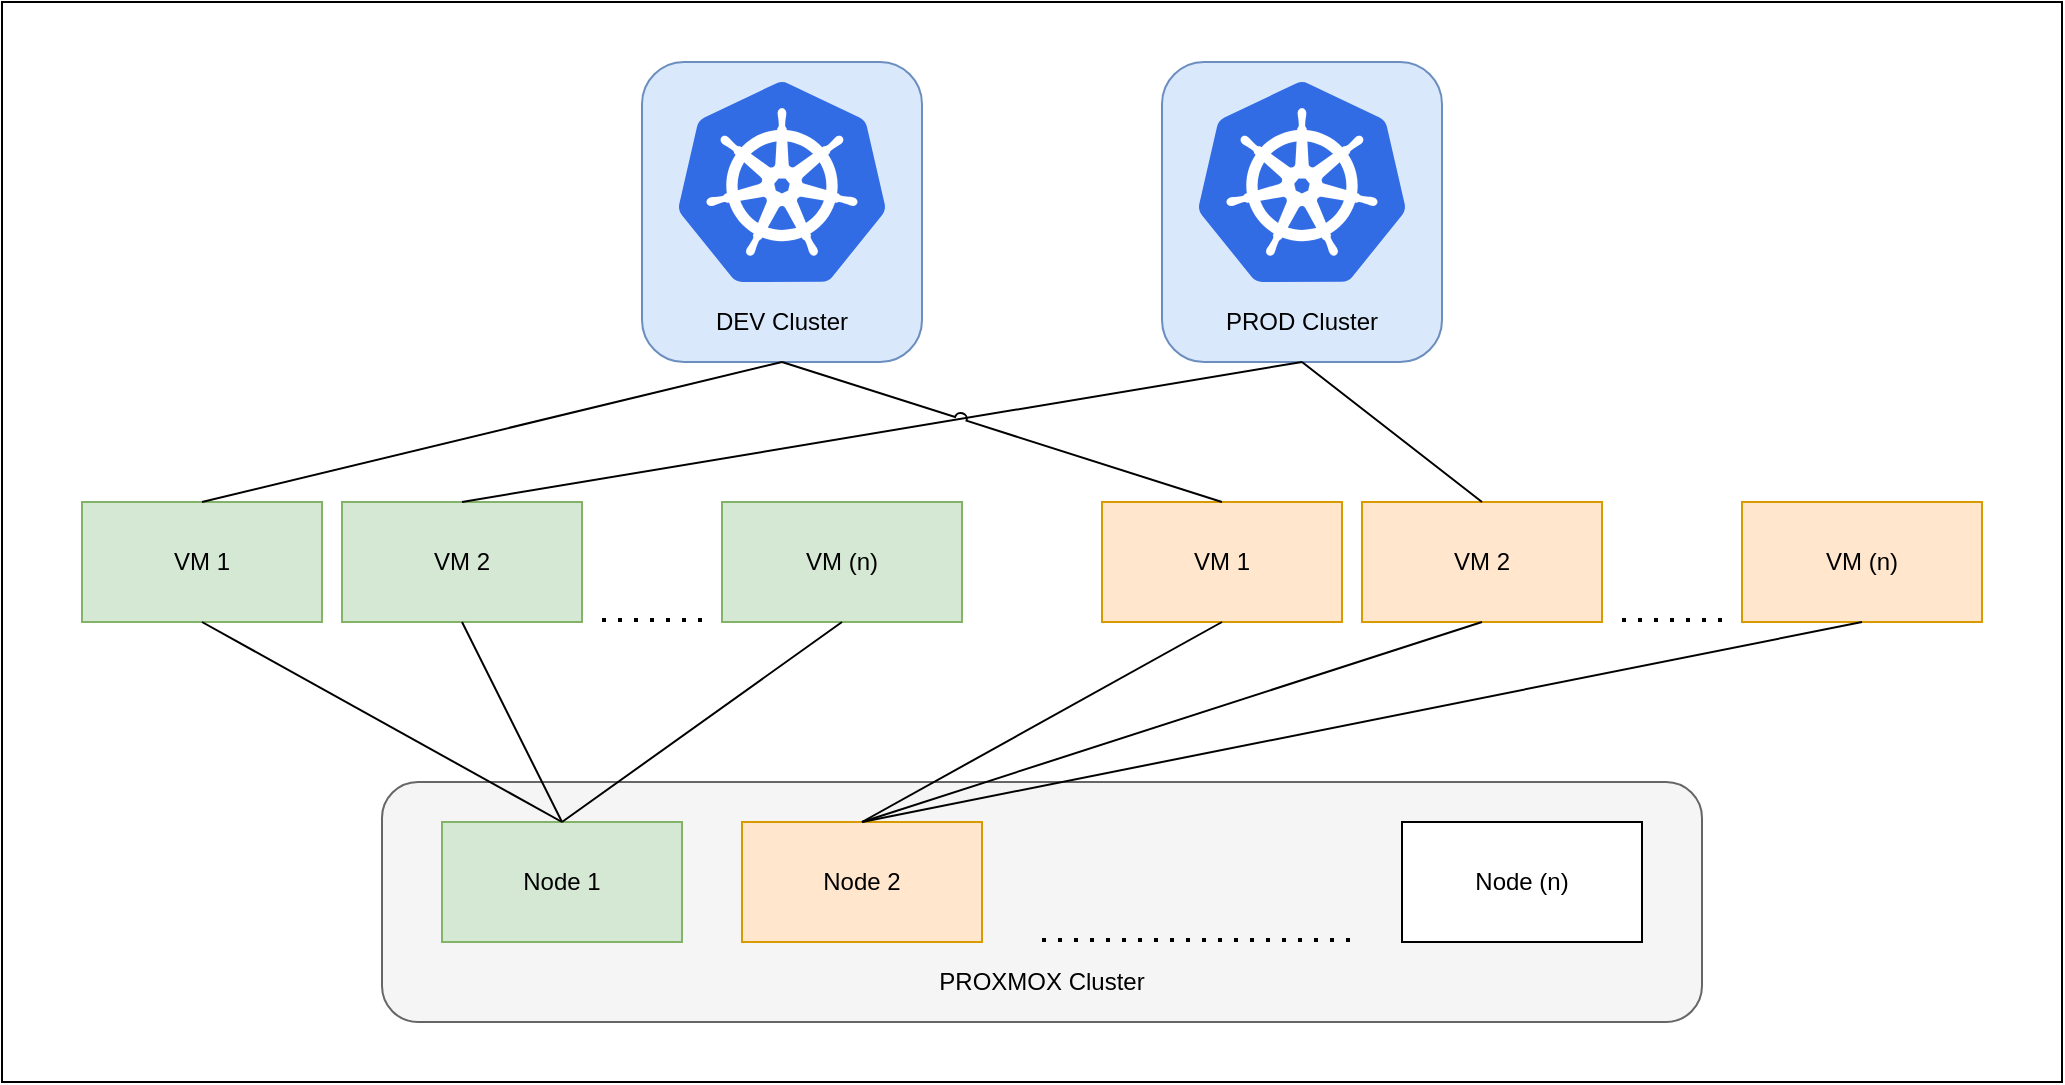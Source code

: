 <mxfile version="13.10.4" type="github">
  <diagram id="lau3yiIXBi-KjJQag710" name="Page-1">
    <mxGraphModel dx="2272" dy="762" grid="1" gridSize="10" guides="1" tooltips="1" connect="1" arrows="1" fold="1" page="1" pageScale="1" pageWidth="850" pageHeight="1100" math="0" shadow="0">
      <root>
        <mxCell id="0" />
        <mxCell id="1" parent="0" />
        <mxCell id="TozDLoLdGCSp8XVbK61G-3" value="" style="rounded=0;whiteSpace=wrap;html=1;" vertex="1" parent="1">
          <mxGeometry x="-110" y="500" width="1030" height="540" as="geometry" />
        </mxCell>
        <mxCell id="Lcr_79089u36eCl_vuPX-49" value="" style="rounded=1;whiteSpace=wrap;html=1;fillColor=#dae8fc;strokeColor=#6c8ebf;" parent="1" vertex="1">
          <mxGeometry x="210" y="530" width="140" height="150" as="geometry" />
        </mxCell>
        <mxCell id="Lcr_79089u36eCl_vuPX-1" value="" style="rounded=1;whiteSpace=wrap;html=1;fillColor=#f5f5f5;strokeColor=#666666;fontColor=#333333;" parent="1" vertex="1">
          <mxGeometry x="80" y="890" width="660" height="120" as="geometry" />
        </mxCell>
        <mxCell id="Lcr_79089u36eCl_vuPX-2" value="Node 1" style="rounded=0;whiteSpace=wrap;html=1;fillColor=#d5e8d4;strokeColor=#82b366;" parent="1" vertex="1">
          <mxGeometry x="110" y="910" width="120" height="60" as="geometry" />
        </mxCell>
        <mxCell id="Lcr_79089u36eCl_vuPX-3" value="Node 2" style="rounded=0;whiteSpace=wrap;html=1;fillColor=#ffe6cc;strokeColor=#d79b00;" parent="1" vertex="1">
          <mxGeometry x="260" y="910" width="120" height="60" as="geometry" />
        </mxCell>
        <mxCell id="Lcr_79089u36eCl_vuPX-5" value="" style="endArrow=none;dashed=1;html=1;dashPattern=1 3;strokeWidth=2;" parent="1" edge="1">
          <mxGeometry width="50" height="50" relative="1" as="geometry">
            <mxPoint x="410" y="969" as="sourcePoint" />
            <mxPoint x="570" y="969" as="targetPoint" />
          </mxGeometry>
        </mxCell>
        <mxCell id="Lcr_79089u36eCl_vuPX-7" value="Node (n)" style="rounded=0;whiteSpace=wrap;html=1;" parent="1" vertex="1">
          <mxGeometry x="590" y="910" width="120" height="60" as="geometry" />
        </mxCell>
        <mxCell id="Lcr_79089u36eCl_vuPX-8" value="PROXMOX Cluster" style="text;html=1;strokeColor=none;fillColor=none;align=center;verticalAlign=middle;whiteSpace=wrap;rounded=0;" parent="1" vertex="1">
          <mxGeometry x="350" y="980" width="120" height="20" as="geometry" />
        </mxCell>
        <mxCell id="Lcr_79089u36eCl_vuPX-10" value="VM 1" style="rounded=0;whiteSpace=wrap;html=1;fillColor=#d5e8d4;strokeColor=#82b366;" parent="1" vertex="1">
          <mxGeometry x="-70" y="750" width="120" height="60" as="geometry" />
        </mxCell>
        <mxCell id="Lcr_79089u36eCl_vuPX-11" value="VM 2" style="rounded=0;whiteSpace=wrap;html=1;fillColor=#d5e8d4;strokeColor=#82b366;" parent="1" vertex="1">
          <mxGeometry x="60" y="750" width="120" height="60" as="geometry" />
        </mxCell>
        <mxCell id="Lcr_79089u36eCl_vuPX-12" value="VM (n)" style="rounded=0;whiteSpace=wrap;html=1;fillColor=#d5e8d4;strokeColor=#82b366;" parent="1" vertex="1">
          <mxGeometry x="250" y="750" width="120" height="60" as="geometry" />
        </mxCell>
        <mxCell id="Lcr_79089u36eCl_vuPX-13" value="" style="endArrow=none;dashed=1;html=1;dashPattern=1 3;strokeWidth=2;" parent="1" edge="1">
          <mxGeometry width="50" height="50" relative="1" as="geometry">
            <mxPoint x="190" y="809" as="sourcePoint" />
            <mxPoint x="240" y="809" as="targetPoint" />
          </mxGeometry>
        </mxCell>
        <mxCell id="Lcr_79089u36eCl_vuPX-14" value="VM 1" style="rounded=0;whiteSpace=wrap;html=1;fillColor=#ffe6cc;strokeColor=#d79b00;" parent="1" vertex="1">
          <mxGeometry x="440" y="750" width="120" height="60" as="geometry" />
        </mxCell>
        <mxCell id="Lcr_79089u36eCl_vuPX-15" value="VM 2" style="rounded=0;whiteSpace=wrap;html=1;fillColor=#ffe6cc;strokeColor=#d79b00;" parent="1" vertex="1">
          <mxGeometry x="570" y="750" width="120" height="60" as="geometry" />
        </mxCell>
        <mxCell id="Lcr_79089u36eCl_vuPX-16" value="VM (n)" style="rounded=0;whiteSpace=wrap;html=1;fillColor=#ffe6cc;strokeColor=#d79b00;" parent="1" vertex="1">
          <mxGeometry x="760" y="750" width="120" height="60" as="geometry" />
        </mxCell>
        <mxCell id="Lcr_79089u36eCl_vuPX-17" value="" style="endArrow=none;dashed=1;html=1;dashPattern=1 3;strokeWidth=2;" parent="1" edge="1">
          <mxGeometry width="50" height="50" relative="1" as="geometry">
            <mxPoint x="700" y="809" as="sourcePoint" />
            <mxPoint x="750" y="809" as="targetPoint" />
          </mxGeometry>
        </mxCell>
        <mxCell id="Lcr_79089u36eCl_vuPX-18" value="" style="endArrow=none;html=1;entryX=0.5;entryY=0;entryDx=0;entryDy=0;exitX=0.5;exitY=1;exitDx=0;exitDy=0;jumpStyle=arc;" parent="1" source="Lcr_79089u36eCl_vuPX-10" target="Lcr_79089u36eCl_vuPX-2" edge="1">
          <mxGeometry width="50" height="50" relative="1" as="geometry">
            <mxPoint x="-70" y="940" as="sourcePoint" />
            <mxPoint x="-20" y="890" as="targetPoint" />
          </mxGeometry>
        </mxCell>
        <mxCell id="Lcr_79089u36eCl_vuPX-19" value="" style="endArrow=none;html=1;exitX=0.5;exitY=1;exitDx=0;exitDy=0;entryX=0.5;entryY=0;entryDx=0;entryDy=0;" parent="1" source="Lcr_79089u36eCl_vuPX-11" target="Lcr_79089u36eCl_vuPX-2" edge="1">
          <mxGeometry width="50" height="50" relative="1" as="geometry">
            <mxPoint x="180" y="670" as="sourcePoint" />
            <mxPoint x="230" y="620" as="targetPoint" />
          </mxGeometry>
        </mxCell>
        <mxCell id="Lcr_79089u36eCl_vuPX-20" value="" style="endArrow=none;html=1;entryX=0.5;entryY=1;entryDx=0;entryDy=0;exitX=0.5;exitY=0;exitDx=0;exitDy=0;" parent="1" source="Lcr_79089u36eCl_vuPX-2" target="Lcr_79089u36eCl_vuPX-12" edge="1">
          <mxGeometry width="50" height="50" relative="1" as="geometry">
            <mxPoint x="270" y="640" as="sourcePoint" />
            <mxPoint x="320" y="590" as="targetPoint" />
          </mxGeometry>
        </mxCell>
        <mxCell id="Lcr_79089u36eCl_vuPX-21" value="" style="endArrow=none;html=1;exitX=0.5;exitY=0;exitDx=0;exitDy=0;entryX=0.5;entryY=1;entryDx=0;entryDy=0;" parent="1" source="Lcr_79089u36eCl_vuPX-3" target="Lcr_79089u36eCl_vuPX-14" edge="1">
          <mxGeometry width="50" height="50" relative="1" as="geometry">
            <mxPoint x="300" y="640" as="sourcePoint" />
            <mxPoint x="350" y="590" as="targetPoint" />
          </mxGeometry>
        </mxCell>
        <mxCell id="Lcr_79089u36eCl_vuPX-22" value="" style="endArrow=none;html=1;exitX=0.5;exitY=0;exitDx=0;exitDy=0;entryX=0.5;entryY=1;entryDx=0;entryDy=0;" parent="1" source="Lcr_79089u36eCl_vuPX-3" target="Lcr_79089u36eCl_vuPX-15" edge="1">
          <mxGeometry width="50" height="50" relative="1" as="geometry">
            <mxPoint x="290" y="670" as="sourcePoint" />
            <mxPoint x="340" y="620" as="targetPoint" />
          </mxGeometry>
        </mxCell>
        <mxCell id="Lcr_79089u36eCl_vuPX-23" value="" style="endArrow=none;html=1;entryX=0.5;entryY=1;entryDx=0;entryDy=0;" parent="1" target="Lcr_79089u36eCl_vuPX-16" edge="1">
          <mxGeometry width="50" height="50" relative="1" as="geometry">
            <mxPoint x="320" y="910" as="sourcePoint" />
            <mxPoint x="560" y="620" as="targetPoint" />
          </mxGeometry>
        </mxCell>
        <mxCell id="Lcr_79089u36eCl_vuPX-41" value="" style="aspect=fixed;html=1;points=[];align=center;image;fontSize=12;image=img/lib/mscae/Kubernetes.svg;" parent="1" vertex="1">
          <mxGeometry x="227.92" y="540" width="104.17" height="100" as="geometry" />
        </mxCell>
        <mxCell id="Lcr_79089u36eCl_vuPX-50" value="DEV Cluster" style="text;html=1;strokeColor=none;fillColor=none;align=center;verticalAlign=middle;whiteSpace=wrap;rounded=0;" parent="1" vertex="1">
          <mxGeometry x="240" y="650" width="80" height="20" as="geometry" />
        </mxCell>
        <mxCell id="Lcr_79089u36eCl_vuPX-51" value="" style="rounded=1;whiteSpace=wrap;html=1;fillColor=#dae8fc;strokeColor=#6c8ebf;" parent="1" vertex="1">
          <mxGeometry x="470" y="530" width="140" height="150" as="geometry" />
        </mxCell>
        <mxCell id="Lcr_79089u36eCl_vuPX-52" value="" style="aspect=fixed;html=1;points=[];align=center;image;fontSize=12;image=img/lib/mscae/Kubernetes.svg;" parent="1" vertex="1">
          <mxGeometry x="487.92" y="540" width="104.17" height="100" as="geometry" />
        </mxCell>
        <mxCell id="Lcr_79089u36eCl_vuPX-53" value="PROD Cluster" style="text;html=1;strokeColor=none;fillColor=none;align=center;verticalAlign=middle;whiteSpace=wrap;rounded=0;" parent="1" vertex="1">
          <mxGeometry x="500" y="650" width="80" height="20" as="geometry" />
        </mxCell>
        <mxCell id="Lcr_79089u36eCl_vuPX-54" value="" style="endArrow=none;html=1;exitX=0.5;exitY=0;exitDx=0;exitDy=0;entryX=0.5;entryY=1;entryDx=0;entryDy=0;" parent="1" source="Lcr_79089u36eCl_vuPX-10" target="Lcr_79089u36eCl_vuPX-49" edge="1">
          <mxGeometry width="50" height="50" relative="1" as="geometry">
            <mxPoint x="60" y="690" as="sourcePoint" />
            <mxPoint x="110" y="640" as="targetPoint" />
          </mxGeometry>
        </mxCell>
        <mxCell id="Lcr_79089u36eCl_vuPX-55" value="" style="endArrow=none;html=1;exitX=0.5;exitY=0;exitDx=0;exitDy=0;entryX=0.5;entryY=1;entryDx=0;entryDy=0;" parent="1" source="Lcr_79089u36eCl_vuPX-15" target="Lcr_79089u36eCl_vuPX-51" edge="1">
          <mxGeometry width="50" height="50" relative="1" as="geometry">
            <mxPoint x="520" y="500" as="sourcePoint" />
            <mxPoint x="570" y="450" as="targetPoint" />
          </mxGeometry>
        </mxCell>
        <mxCell id="Lcr_79089u36eCl_vuPX-56" value="" style="endArrow=none;html=1;exitX=0.5;exitY=0;exitDx=0;exitDy=0;entryX=0.5;entryY=1;entryDx=0;entryDy=0;" parent="1" source="Lcr_79089u36eCl_vuPX-11" target="Lcr_79089u36eCl_vuPX-51" edge="1">
          <mxGeometry width="50" height="50" relative="1" as="geometry">
            <mxPoint x="370" y="450" as="sourcePoint" />
            <mxPoint x="420" y="400" as="targetPoint" />
          </mxGeometry>
        </mxCell>
        <mxCell id="Lcr_79089u36eCl_vuPX-57" value="" style="endArrow=none;html=1;exitX=0.5;exitY=1;exitDx=0;exitDy=0;entryX=0.5;entryY=0;entryDx=0;entryDy=0;jumpStyle=arc;" parent="1" source="Lcr_79089u36eCl_vuPX-49" target="Lcr_79089u36eCl_vuPX-14" edge="1">
          <mxGeometry width="50" height="50" relative="1" as="geometry">
            <mxPoint x="370" y="490" as="sourcePoint" />
            <mxPoint x="420" y="440" as="targetPoint" />
          </mxGeometry>
        </mxCell>
      </root>
    </mxGraphModel>
  </diagram>
</mxfile>
